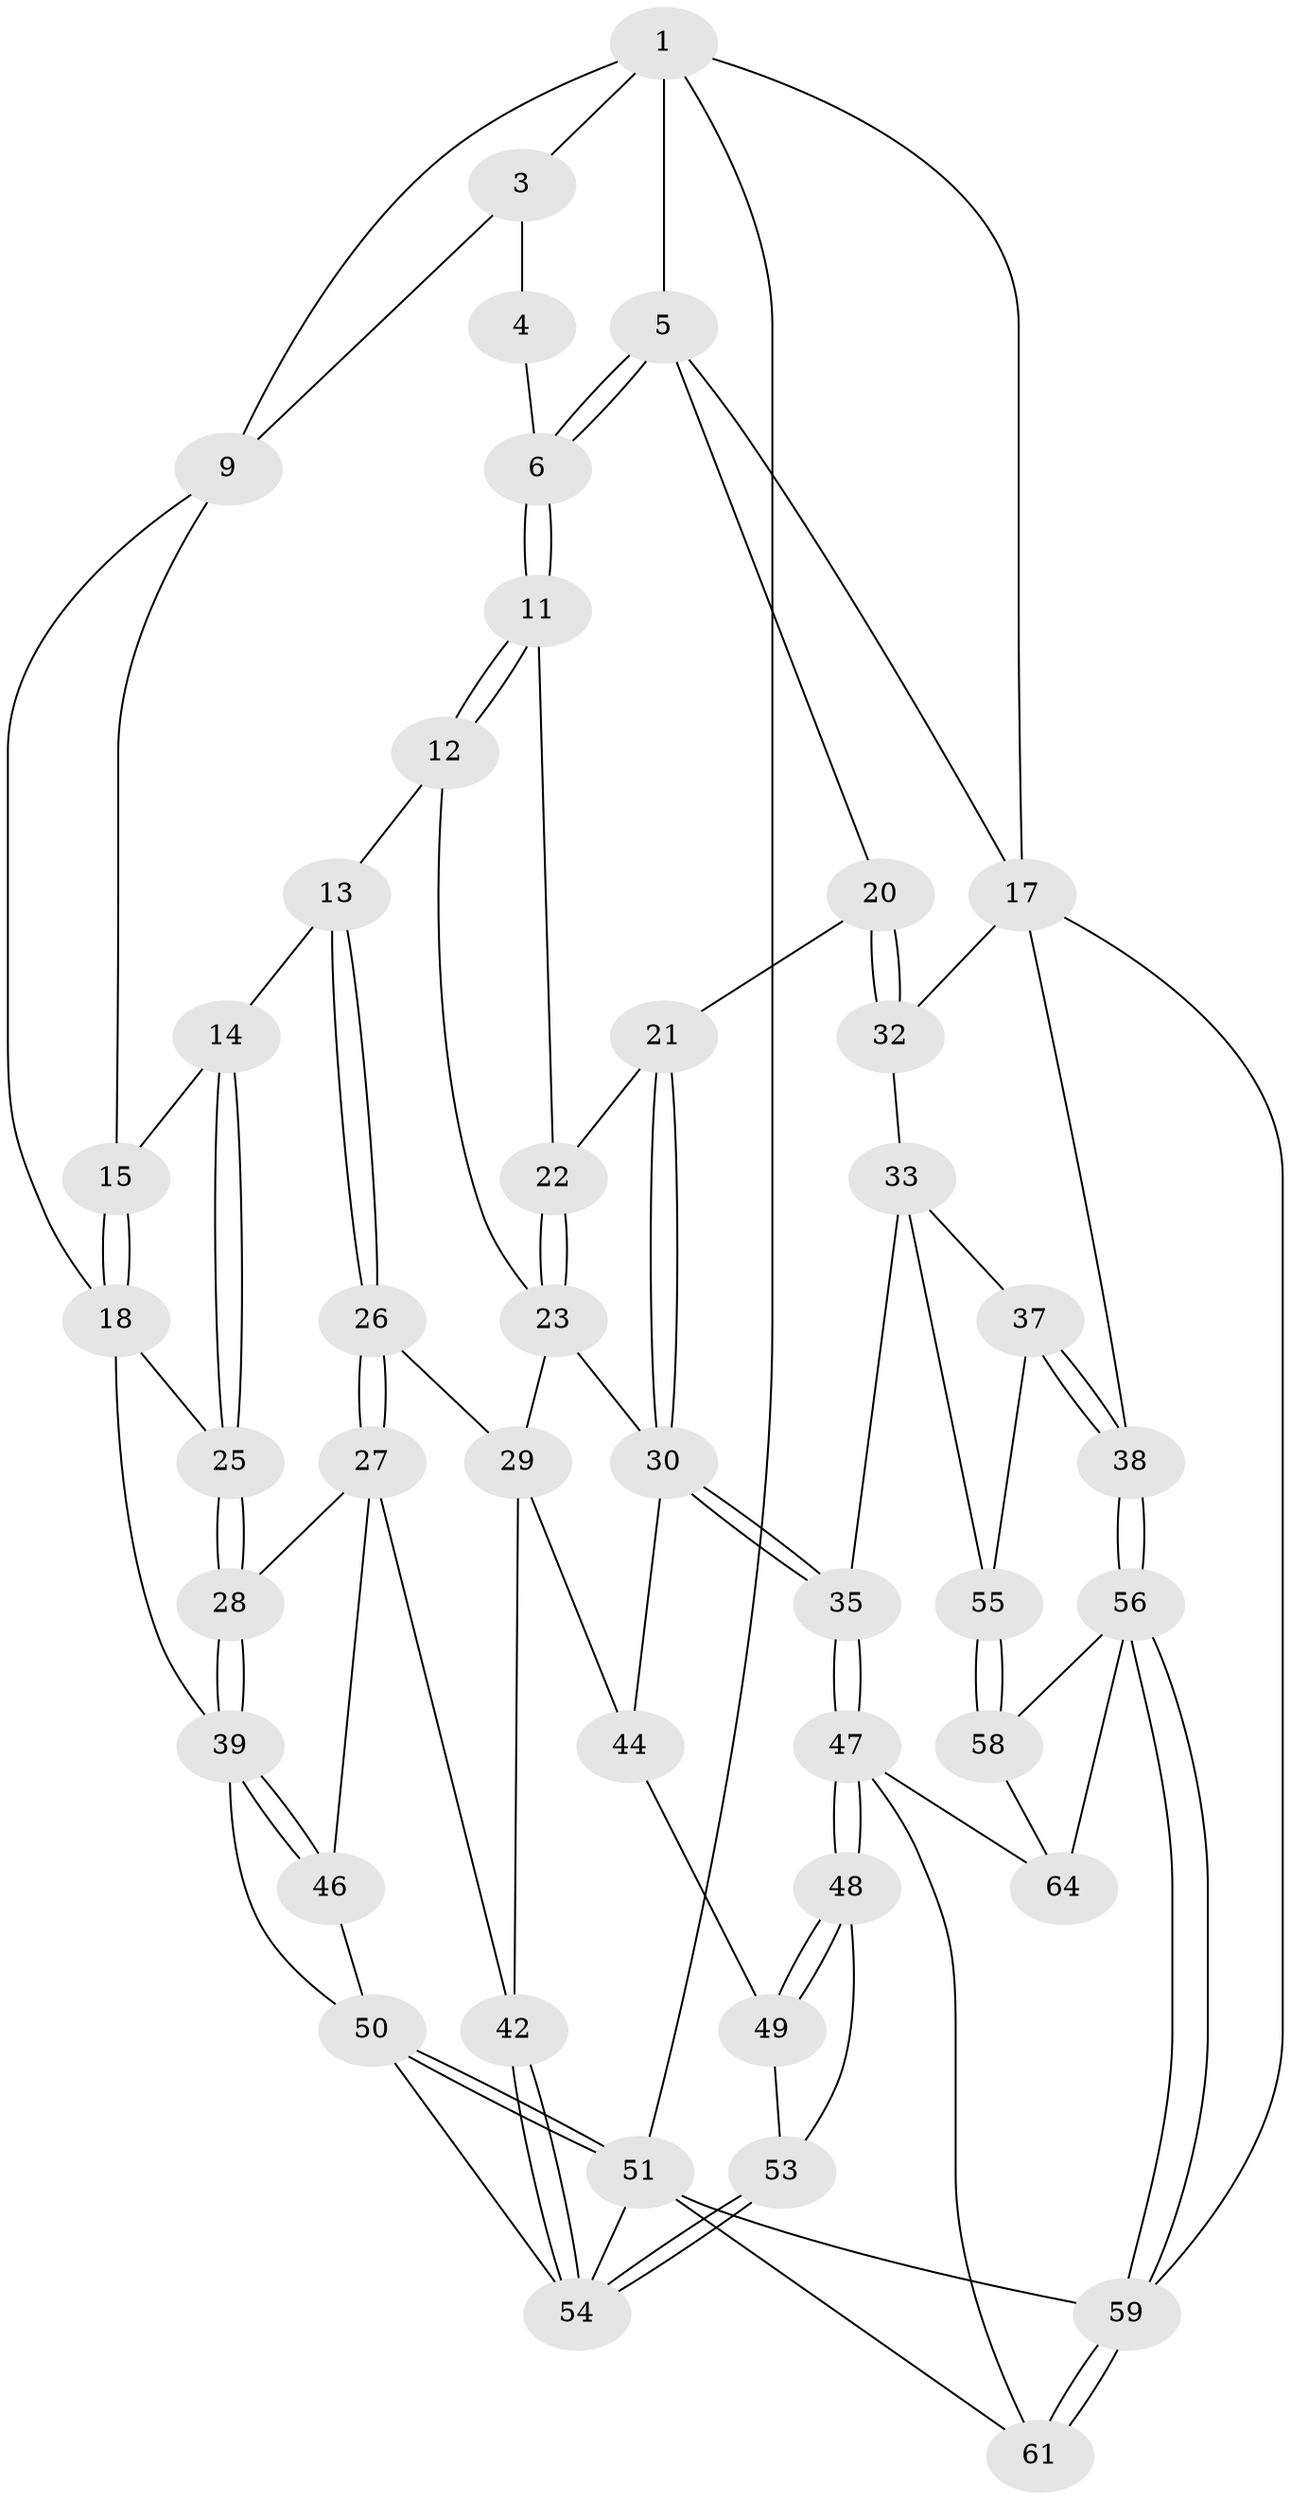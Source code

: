 // Generated by graph-tools (version 1.1) at 2025/52/02/27/25 19:52:38]
// undirected, 45 vertices, 102 edges
graph export_dot {
graph [start="1"]
  node [color=gray90,style=filled];
  1 [pos="+0.7480249123738376+0",super="+2"];
  3 [pos="+0+0",super="+8"];
  4 [pos="+0.525424913515724+0",super="+7"];
  5 [pos="+0.8516505886570227+0.21660514996015134",super="+16"];
  6 [pos="+0.622619837668214+0.31005161119810204"];
  9 [pos="+0.2648235529447655+0.272814413983199",super="+10"];
  11 [pos="+0.6162805552278187+0.3256339752864575"];
  12 [pos="+0.5700037595697145+0.3858610941133059"];
  13 [pos="+0.33341445467626707+0.41446781155812745"];
  14 [pos="+0.3100425568565234+0.38936033251007435"];
  15 [pos="+0.2693834394736282+0.2981137524659526"];
  17 [pos="+1+0.28895436057325163",super="+36"];
  18 [pos="+0+0.4868928527979024",super="+19"];
  20 [pos="+0.8390040565611281+0.4870018883145431"];
  21 [pos="+0.7895703833570407+0.5016762312442904"];
  22 [pos="+0.7479579515703649+0.47842577229394956"];
  23 [pos="+0.5876137110381925+0.5603627261256022",super="+24"];
  25 [pos="+0.08346512731518815+0.5261110091326608"];
  26 [pos="+0.33766899326508915+0.5414222731270626"];
  27 [pos="+0.23781143883236697+0.6228679189026752",super="+43"];
  28 [pos="+0.1706028557351771+0.6155941542445088"];
  29 [pos="+0.36439023023567063+0.5618913648016449",super="+41"];
  30 [pos="+0.7012542140451427+0.6456439772297885",super="+31"];
  32 [pos="+0.8489772208881193+0.5001178834739879"];
  33 [pos="+0.8593751416478809+0.5260785630855899",super="+34"];
  35 [pos="+0.7781115350711788+0.743780310337468"];
  37 [pos="+1+0.6526187309821829"];
  38 [pos="+1+0.6056300696219038"];
  39 [pos="+0.10017576897167857+0.7237337787232513",super="+40"];
  42 [pos="+0.3447530829008218+0.8777433490727646"];
  44 [pos="+0.5534620187601699+0.6606152039848939",super="+45"];
  46 [pos="+0.12442341314105977+0.7979147527350445"];
  47 [pos="+0.7421818606171612+0.8951488129127384",super="+60"];
  48 [pos="+0.6108077558151207+0.7967583874755061"];
  49 [pos="+0.5710741361503222+0.7327258005186479",super="+52"];
  50 [pos="+0+1",super="+65"];
  51 [pos="+0+1",super="+62"];
  53 [pos="+0.5341349114380839+0.7924195317183642"];
  54 [pos="+0.36314975393667737+0.9336355386276458",super="+63"];
  55 [pos="+0.9476558000267723+0.6944969543981818"];
  56 [pos="+1+1",super="+57"];
  58 [pos="+0.9688802760726845+0.836129118243654"];
  59 [pos="+1+1"];
  61 [pos="+0.6451994658409382+1"];
  64 [pos="+0.7684623828109751+0.9095301354162487"];
  1 -- 5;
  1 -- 17;
  1 -- 3;
  1 -- 51;
  1 -- 9;
  3 -- 4 [weight=2];
  3 -- 9;
  4 -- 6;
  5 -- 6;
  5 -- 6;
  5 -- 17;
  5 -- 20;
  6 -- 11;
  6 -- 11;
  9 -- 15;
  9 -- 18;
  11 -- 12;
  11 -- 12;
  11 -- 22;
  12 -- 13;
  12 -- 23;
  13 -- 14;
  13 -- 26;
  13 -- 26;
  14 -- 15;
  14 -- 25;
  14 -- 25;
  15 -- 18;
  15 -- 18;
  17 -- 59;
  17 -- 32;
  17 -- 38;
  18 -- 25;
  18 -- 39;
  20 -- 21;
  20 -- 32;
  20 -- 32;
  21 -- 22;
  21 -- 30;
  21 -- 30;
  22 -- 23;
  22 -- 23;
  23 -- 29;
  23 -- 30;
  25 -- 28;
  25 -- 28;
  26 -- 27;
  26 -- 27;
  26 -- 29;
  27 -- 28;
  27 -- 42;
  27 -- 46;
  28 -- 39;
  28 -- 39;
  29 -- 42;
  29 -- 44;
  30 -- 35;
  30 -- 35;
  30 -- 44;
  32 -- 33;
  33 -- 37;
  33 -- 35;
  33 -- 55;
  35 -- 47;
  35 -- 47;
  37 -- 38;
  37 -- 38;
  37 -- 55;
  38 -- 56;
  38 -- 56;
  39 -- 46;
  39 -- 46;
  39 -- 50;
  42 -- 54;
  42 -- 54;
  44 -- 49 [weight=2];
  46 -- 50;
  47 -- 48;
  47 -- 48;
  47 -- 64;
  47 -- 61;
  48 -- 49;
  48 -- 49;
  48 -- 53;
  49 -- 53;
  50 -- 51;
  50 -- 51;
  50 -- 54;
  51 -- 59;
  51 -- 61;
  51 -- 54;
  53 -- 54;
  53 -- 54;
  55 -- 58;
  55 -- 58;
  56 -- 59;
  56 -- 59;
  56 -- 58;
  56 -- 64;
  58 -- 64;
  59 -- 61;
  59 -- 61;
}
